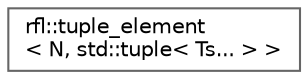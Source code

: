 digraph "类继承关系图"
{
 // LATEX_PDF_SIZE
  bgcolor="transparent";
  edge [fontname=Helvetica,fontsize=10,labelfontname=Helvetica,labelfontsize=10];
  node [fontname=Helvetica,fontsize=10,shape=box,height=0.2,width=0.4];
  rankdir="LR";
  Node0 [id="Node000000",label="rfl::tuple_element\l\< N, std::tuple\< Ts... \> \>",height=0.2,width=0.4,color="grey40", fillcolor="white", style="filled",URL="$structrfl_1_1tuple__element_3_01_n_00_01std_1_1tuple_3_01_ts_8_8_8_01_4_01_4.html",tooltip=" "];
}
